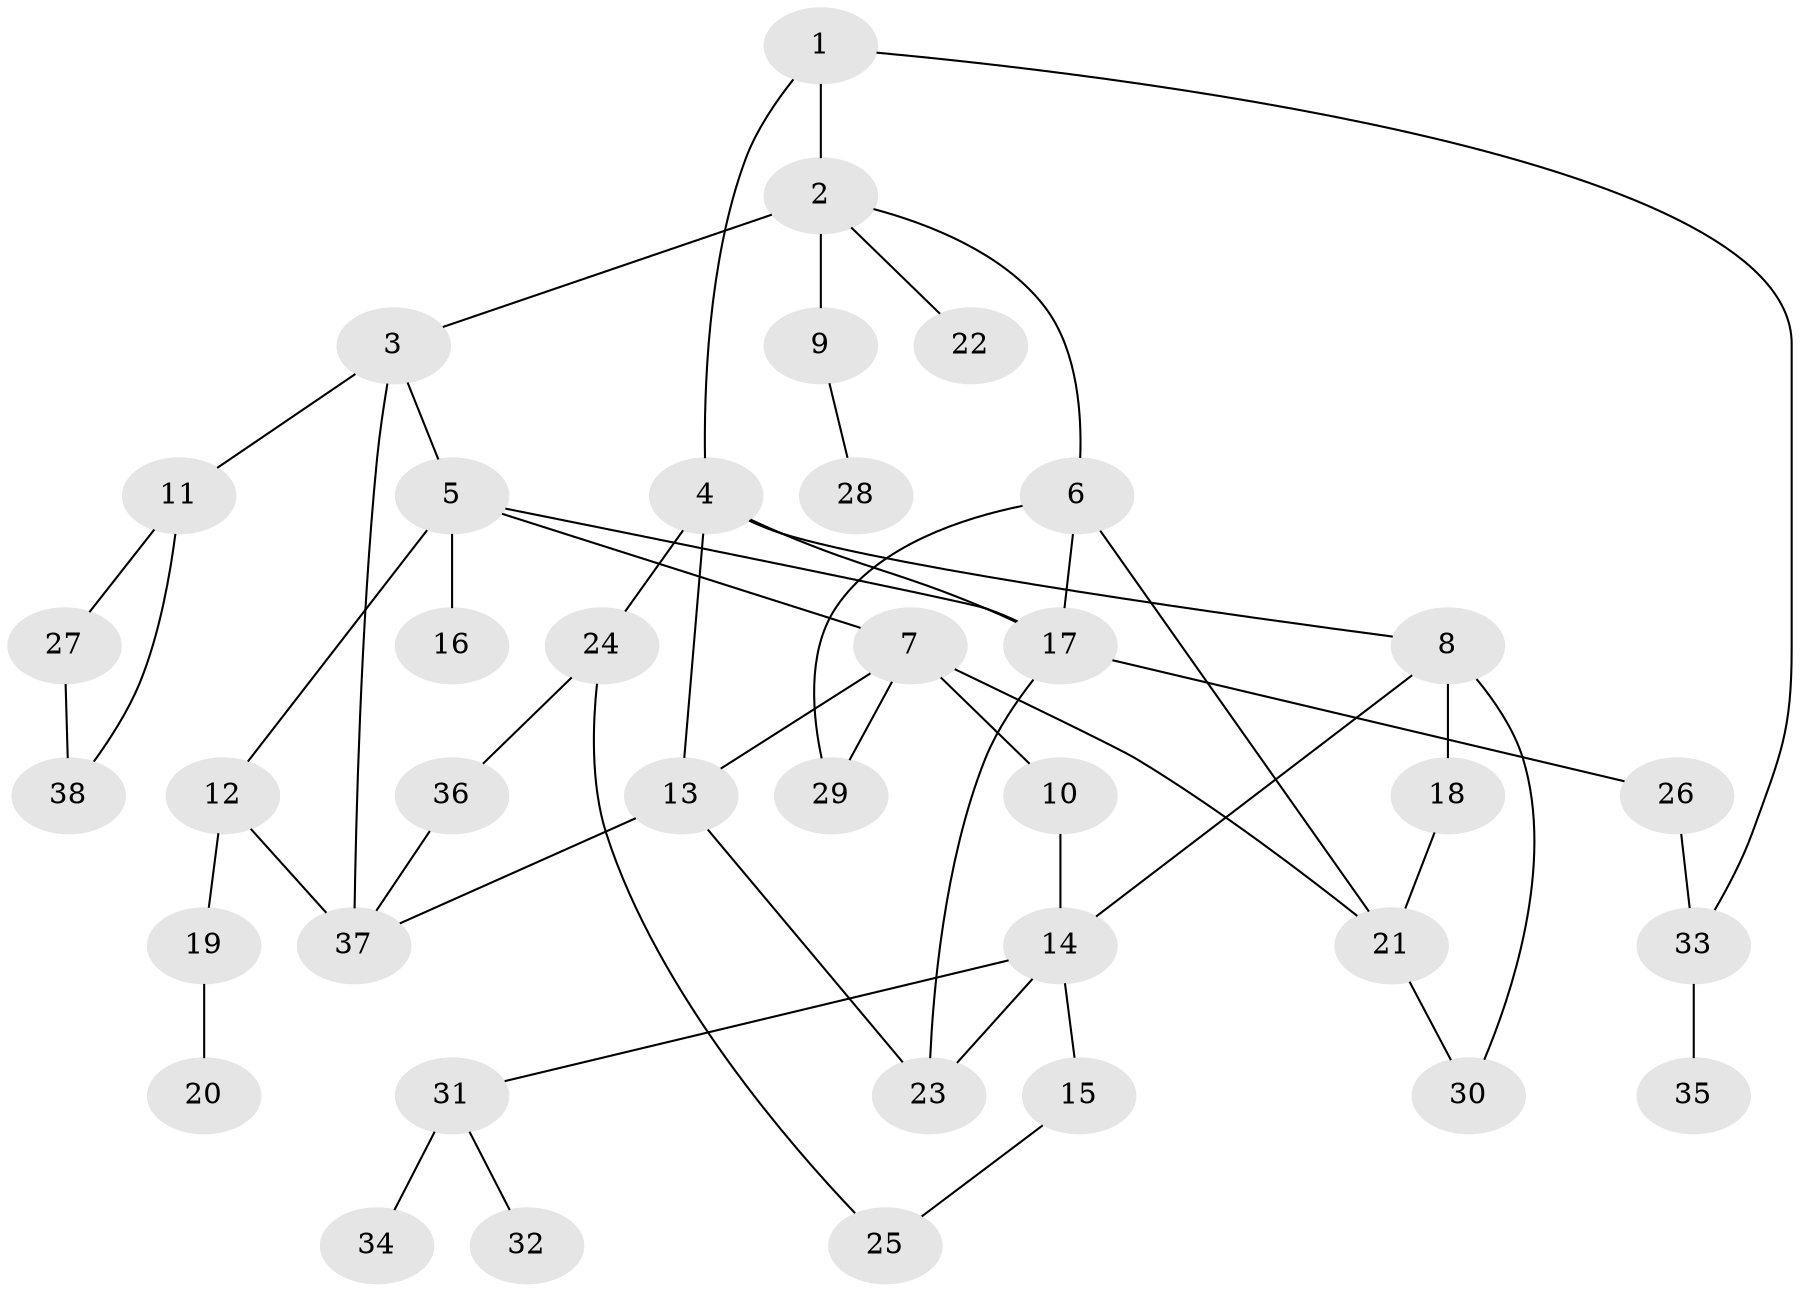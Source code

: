 // original degree distribution, {7: 0.02127659574468085, 4: 0.07446808510638298, 6: 0.031914893617021274, 5: 0.0425531914893617, 3: 0.22340425531914893, 2: 0.2553191489361702, 1: 0.35106382978723405}
// Generated by graph-tools (version 1.1) at 2025/48/03/04/25 22:48:39]
// undirected, 38 vertices, 53 edges
graph export_dot {
  node [color=gray90,style=filled];
  1;
  2;
  3;
  4;
  5;
  6;
  7;
  8;
  9;
  10;
  11;
  12;
  13;
  14;
  15;
  16;
  17;
  18;
  19;
  20;
  21;
  22;
  23;
  24;
  25;
  26;
  27;
  28;
  29;
  30;
  31;
  32;
  33;
  34;
  35;
  36;
  37;
  38;
  1 -- 2 [weight=3.0];
  1 -- 4 [weight=2.0];
  1 -- 33 [weight=1.0];
  2 -- 3 [weight=1.0];
  2 -- 6 [weight=1.0];
  2 -- 9 [weight=1.0];
  2 -- 22 [weight=1.0];
  3 -- 5 [weight=1.0];
  3 -- 11 [weight=1.0];
  3 -- 37 [weight=1.0];
  4 -- 8 [weight=1.0];
  4 -- 13 [weight=1.0];
  4 -- 17 [weight=1.0];
  4 -- 24 [weight=2.0];
  5 -- 7 [weight=1.0];
  5 -- 12 [weight=1.0];
  5 -- 16 [weight=2.0];
  5 -- 17 [weight=1.0];
  6 -- 17 [weight=1.0];
  6 -- 21 [weight=1.0];
  6 -- 29 [weight=1.0];
  7 -- 10 [weight=1.0];
  7 -- 13 [weight=1.0];
  7 -- 21 [weight=1.0];
  7 -- 29 [weight=1.0];
  8 -- 14 [weight=1.0];
  8 -- 18 [weight=1.0];
  8 -- 30 [weight=1.0];
  9 -- 28 [weight=1.0];
  10 -- 14 [weight=1.0];
  11 -- 27 [weight=1.0];
  11 -- 38 [weight=1.0];
  12 -- 19 [weight=1.0];
  12 -- 37 [weight=2.0];
  13 -- 23 [weight=1.0];
  13 -- 37 [weight=1.0];
  14 -- 15 [weight=1.0];
  14 -- 23 [weight=1.0];
  14 -- 31 [weight=2.0];
  15 -- 25 [weight=1.0];
  17 -- 23 [weight=2.0];
  17 -- 26 [weight=1.0];
  18 -- 21 [weight=1.0];
  19 -- 20 [weight=1.0];
  21 -- 30 [weight=1.0];
  24 -- 25 [weight=1.0];
  24 -- 36 [weight=1.0];
  26 -- 33 [weight=1.0];
  27 -- 38 [weight=1.0];
  31 -- 32 [weight=1.0];
  31 -- 34 [weight=1.0];
  33 -- 35 [weight=1.0];
  36 -- 37 [weight=1.0];
}
